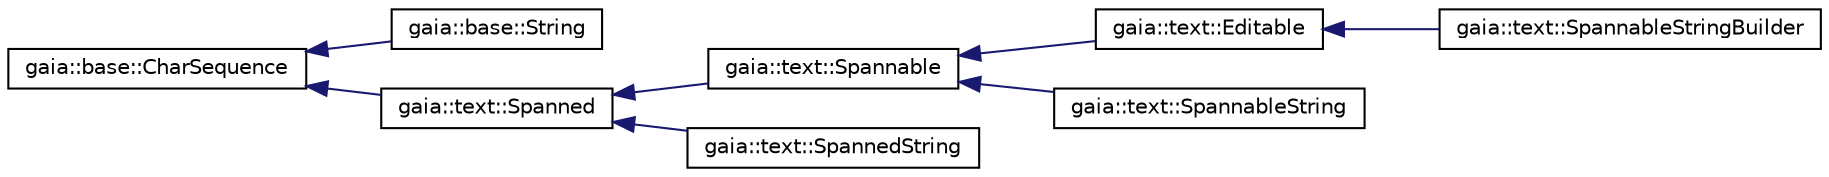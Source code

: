 digraph G
{
  edge [fontname="Helvetica",fontsize="10",labelfontname="Helvetica",labelfontsize="10"];
  node [fontname="Helvetica",fontsize="10",shape=record];
  rankdir=LR;
  Node1 [label="gaia::base::CharSequence",height=0.2,width=0.4,color="black", fillcolor="white", style="filled",URL="$d1/d0f/classgaia_1_1base_1_1_char_sequence.html",tooltip="This interface represents an ordered set of characters and defines the methods to probe them..."];
  Node1 -> Node2 [dir=back,color="midnightblue",fontsize="10",style="solid",fontname="Helvetica"];
  Node2 [label="gaia::base::String",height=0.2,width=0.4,color="black", fillcolor="white", style="filled",URL="$d2/ddb/classgaia_1_1base_1_1_string.html",tooltip="A String is represented by array of UTF-16 values, such that Unicode supplementary characters (code p..."];
  Node1 -> Node3 [dir=back,color="midnightblue",fontsize="10",style="solid",fontname="Helvetica"];
  Node3 [label="gaia::text::Spanned",height=0.2,width=0.4,color="black", fillcolor="white", style="filled",URL="$d3/d76/classgaia_1_1text_1_1_spanned.html",tooltip="This is the interface for text that has markup objects attached to ranges of it."];
  Node3 -> Node4 [dir=back,color="midnightblue",fontsize="10",style="solid",fontname="Helvetica"];
  Node4 [label="gaia::text::Spannable",height=0.2,width=0.4,color="black", fillcolor="white", style="filled",URL="$dc/d83/classgaia_1_1text_1_1_spannable.html",tooltip="This is the interface for text to which markup objects can be attached and detached."];
  Node4 -> Node5 [dir=back,color="midnightblue",fontsize="10",style="solid",fontname="Helvetica"];
  Node5 [label="gaia::text::Editable",height=0.2,width=0.4,color="black", fillcolor="white", style="filled",URL="$d6/d89/classgaia_1_1text_1_1_editable.html",tooltip="This is the interface for text whose content and markup can be changed (as opposed to immutable text ..."];
  Node5 -> Node6 [dir=back,color="midnightblue",fontsize="10",style="solid",fontname="Helvetica"];
  Node6 [label="gaia::text::SpannableStringBuilder",height=0.2,width=0.4,color="black", fillcolor="white", style="filled",URL="$da/dfe/classgaia_1_1text_1_1_spannable_string_builder.html",tooltip="This is the class for text whose content and markup can both be changed."];
  Node4 -> Node7 [dir=back,color="midnightblue",fontsize="10",style="solid",fontname="Helvetica"];
  Node7 [label="gaia::text::SpannableString",height=0.2,width=0.4,color="black", fillcolor="white", style="filled",URL="$d0/de6/classgaia_1_1text_1_1_spannable_string.html",tooltip="This is the class for text whose content is immutable but to which markup objects can be attached and..."];
  Node3 -> Node8 [dir=back,color="midnightblue",fontsize="10",style="solid",fontname="Helvetica"];
  Node8 [label="gaia::text::SpannedString",height=0.2,width=0.4,color="black", fillcolor="white", style="filled",URL="$d0/dd8/classgaia_1_1text_1_1_spanned_string.html",tooltip="This is the class for text whose content and markup are immutable."];
}
